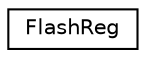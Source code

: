 digraph "Graphical Class Hierarchy"
{
 // LATEX_PDF_SIZE
  edge [fontname="Helvetica",fontsize="10",labelfontname="Helvetica",labelfontsize="10"];
  node [fontname="Helvetica",fontsize="10",shape=record];
  rankdir="LR";
  Node0 [label="FlashReg",height=0.2,width=0.4,color="black", fillcolor="white", style="filled",URL="$structFlashReg.html",tooltip=" "];
}
